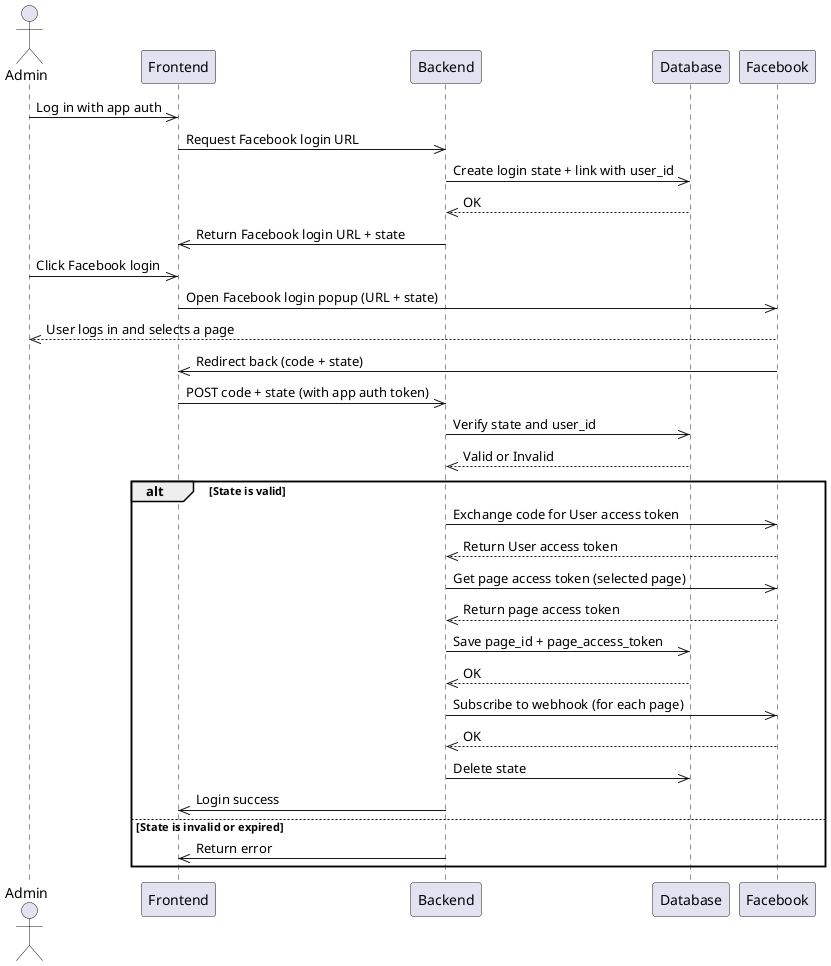 @startuml
actor Admin
participant Frontend
participant Backend
participant Database
participant Facebook

Admin ->> Frontend: Log in with app auth
Frontend ->> Backend: Request Facebook login URL
Backend ->> Database: Create login state + link with user_id
Database -->> Backend: OK
Backend ->> Frontend: Return Facebook login URL + state

Admin ->> Frontend: Click Facebook login
Frontend ->> Facebook: Open Facebook login popup (URL + state)
Facebook -->> Admin: User logs in and selects a page
Facebook ->> Frontend: Redirect back (code + state)

Frontend ->> Backend: POST code + state (with app auth token)
Backend ->> Database: Verify state and user_id
Database -->> Backend: Valid or Invalid

alt State is valid
    Backend ->> Facebook: Exchange code for User access token
    Facebook -->> Backend: Return User access token

    Backend ->> Facebook: Get page access token (selected page)
    Facebook -->> Backend: Return page access token

    Backend ->> Database: Save page_id + page_access_token
    Database -->> Backend: OK

    Backend ->> Facebook: Subscribe to webhook (for each page)
    Facebook -->> Backend: OK

    Backend ->> Database: Delete state
    Backend ->> Frontend: Login success
else State is invalid or expired
    Backend ->> Frontend: Return error
end
@enduml
